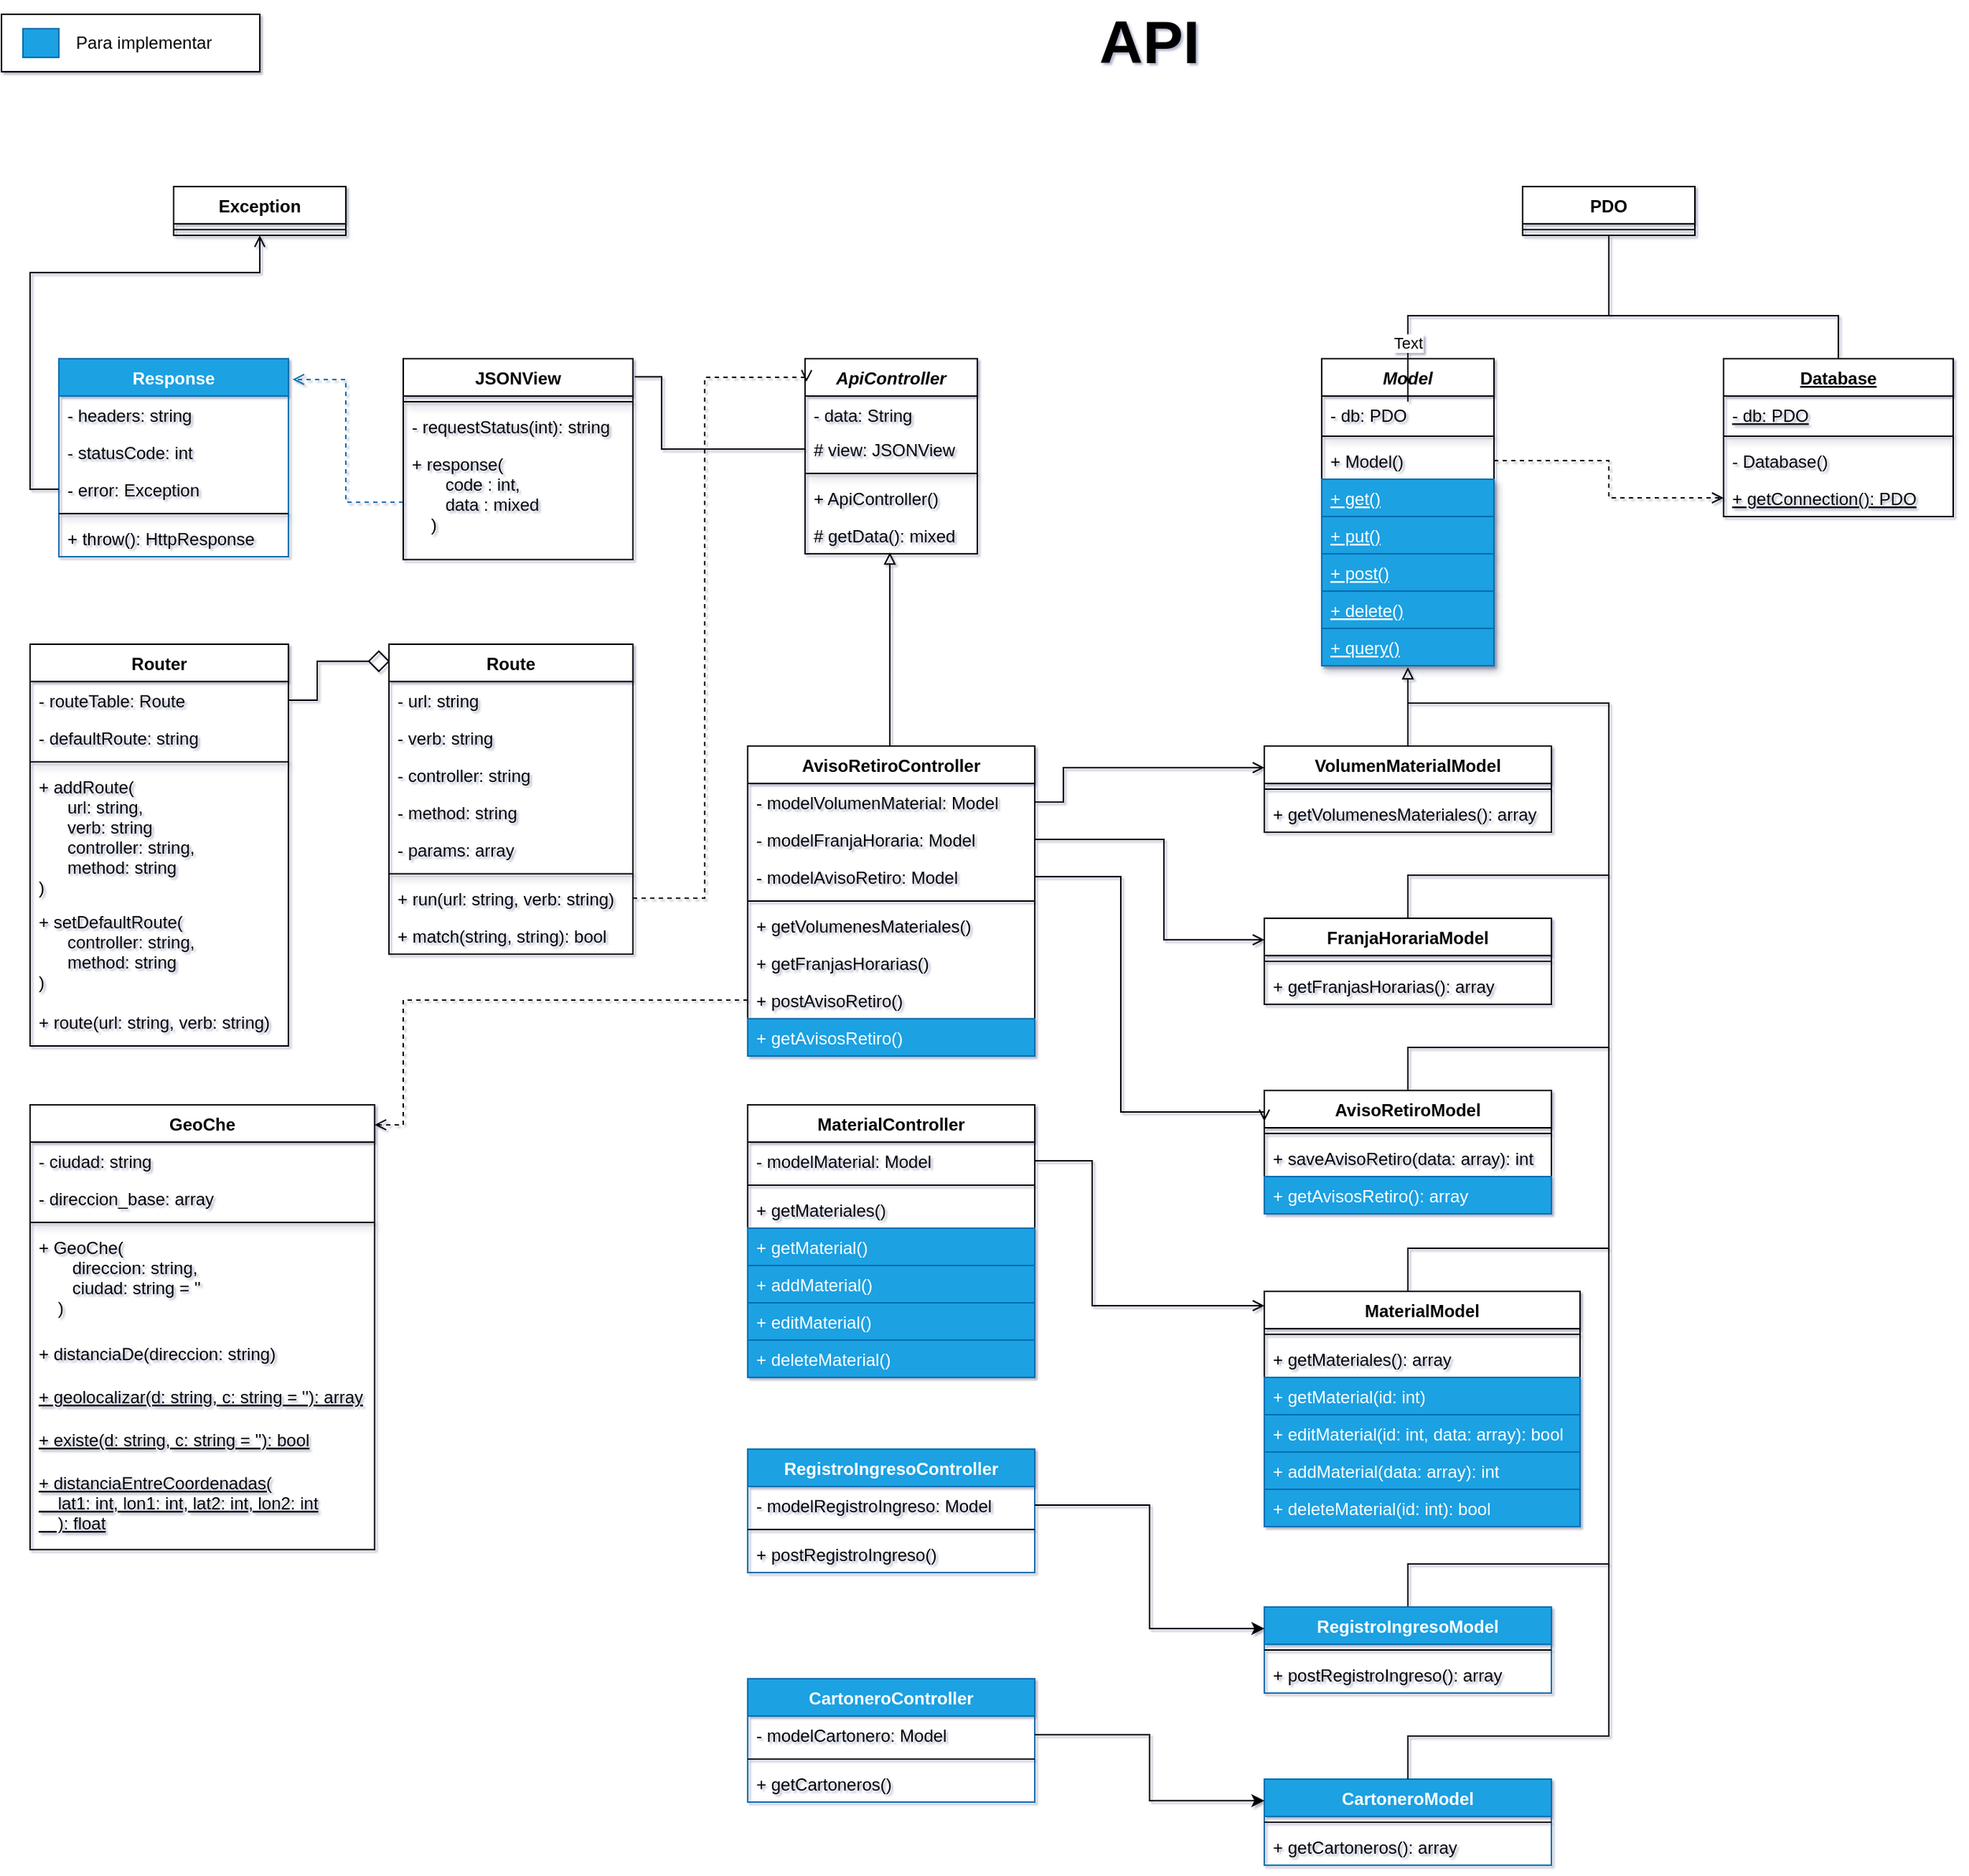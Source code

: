 <mxfile version="14.7.7" type="google" pages="2"><diagram id="NP0H8fyROwYOtdh5xf50" name="API"><mxGraphModel dx="3197" dy="1393" grid="1" gridSize="10" guides="1" tooltips="1" connect="1" arrows="1" fold="1" page="1" pageScale="1" pageWidth="827" pageHeight="1169" background="none" math="0" shadow="1"><root><mxCell id="0"/><mxCell id="1" parent="0"/><mxCell id="g48Mpa37UyZDqGrmsW7O-11" value="Model" style="swimlane;fontStyle=3;align=center;verticalAlign=top;childLayout=stackLayout;horizontal=1;startSize=26;horizontalStack=0;resizeParent=1;resizeParentMax=0;resizeLast=0;collapsible=1;marginBottom=0;" parent="1" vertex="1"><mxGeometry x="120" y="280" width="120" height="214" as="geometry"/></mxCell><mxCell id="g48Mpa37UyZDqGrmsW7O-12" value="- db: PDO" style="text;align=left;verticalAlign=top;spacingLeft=4;spacingRight=4;overflow=hidden;rotatable=0;points=[[0,0.5],[1,0.5]];portConstraint=eastwest;shadow=1;" parent="g48Mpa37UyZDqGrmsW7O-11" vertex="1"><mxGeometry y="26" width="120" height="24" as="geometry"/></mxCell><mxCell id="g48Mpa37UyZDqGrmsW7O-13" value="" style="line;strokeWidth=1;align=left;verticalAlign=middle;spacingTop=-1;spacingLeft=3;spacingRight=3;rotatable=0;labelPosition=right;points=[];portConstraint=eastwest;shadow=1;" parent="g48Mpa37UyZDqGrmsW7O-11" vertex="1"><mxGeometry y="50" width="120" height="8" as="geometry"/></mxCell><mxCell id="g48Mpa37UyZDqGrmsW7O-14" value="+ Model()" style="text;align=left;verticalAlign=top;spacingLeft=4;spacingRight=4;overflow=hidden;rotatable=0;points=[[0,0.5],[1,0.5]];portConstraint=eastwest;fontStyle=0;shadow=1;" parent="g48Mpa37UyZDqGrmsW7O-11" vertex="1"><mxGeometry y="58" width="120" height="26" as="geometry"/></mxCell><mxCell id="oYHsSQ-BFwZaDzoh53Ej-20" value="+ get()" style="text;align=left;verticalAlign=top;spacingLeft=4;spacingRight=4;overflow=hidden;rotatable=0;points=[[0,0.5],[1,0.5]];portConstraint=eastwest;fontStyle=4;shadow=1;fillColor=#1ba1e2;strokeColor=#006EAF;fontColor=#ffffff;" parent="g48Mpa37UyZDqGrmsW7O-11" vertex="1"><mxGeometry y="84" width="120" height="26" as="geometry"/></mxCell><mxCell id="oYHsSQ-BFwZaDzoh53Ej-22" value="+ put()" style="text;align=left;verticalAlign=top;spacingLeft=4;spacingRight=4;overflow=hidden;rotatable=0;points=[[0,0.5],[1,0.5]];portConstraint=eastwest;fontStyle=4;shadow=1;fillColor=#1ba1e2;strokeColor=#006EAF;fontColor=#ffffff;" parent="g48Mpa37UyZDqGrmsW7O-11" vertex="1"><mxGeometry y="110" width="120" height="26" as="geometry"/></mxCell><mxCell id="oYHsSQ-BFwZaDzoh53Ej-21" value="+ post()" style="text;align=left;verticalAlign=top;spacingLeft=4;spacingRight=4;overflow=hidden;rotatable=0;points=[[0,0.5],[1,0.5]];portConstraint=eastwest;fontStyle=4;shadow=1;fillColor=#1ba1e2;strokeColor=#006EAF;fontColor=#ffffff;" parent="g48Mpa37UyZDqGrmsW7O-11" vertex="1"><mxGeometry y="136" width="120" height="26" as="geometry"/></mxCell><mxCell id="oYHsSQ-BFwZaDzoh53Ej-23" value="+ delete()" style="text;align=left;verticalAlign=top;spacingLeft=4;spacingRight=4;overflow=hidden;rotatable=0;points=[[0,0.5],[1,0.5]];portConstraint=eastwest;fontStyle=4;shadow=1;fillColor=#1ba1e2;strokeColor=#006EAF;fontColor=#ffffff;" parent="g48Mpa37UyZDqGrmsW7O-11" vertex="1"><mxGeometry y="162" width="120" height="26" as="geometry"/></mxCell><mxCell id="oYHsSQ-BFwZaDzoh53Ej-24" value="+ query()" style="text;align=left;verticalAlign=top;spacingLeft=4;spacingRight=4;overflow=hidden;rotatable=0;points=[[0,0.5],[1,0.5]];portConstraint=eastwest;fontStyle=4;shadow=1;fillColor=#1ba1e2;strokeColor=#006EAF;fontColor=#ffffff;" parent="g48Mpa37UyZDqGrmsW7O-11" vertex="1"><mxGeometry y="188" width="120" height="26" as="geometry"/></mxCell><mxCell id="oYHsSQ-BFwZaDzoh53Ej-95" style="edgeStyle=orthogonalEdgeStyle;rounded=0;orthogonalLoop=1;jettySize=auto;html=1;endArrow=none;endFill=0;strokeWidth=1;" parent="1" source="g48Mpa37UyZDqGrmsW7O-24" edge="1"><mxGeometry relative="1" as="geometry"><mxPoint x="320" y="640" as="targetPoint"/><Array as="points"><mxPoint x="180" y="760"/></Array></mxGeometry></mxCell><mxCell id="g48Mpa37UyZDqGrmsW7O-24" value="AvisoRetiroModel" style="swimlane;fontStyle=1;align=center;verticalAlign=top;childLayout=stackLayout;horizontal=1;startSize=26;horizontalStack=0;resizeParent=1;resizeParentMax=0;resizeLast=0;collapsible=1;marginBottom=0;" parent="1" vertex="1"><mxGeometry x="80" y="790" width="200" height="86" as="geometry"/></mxCell><mxCell id="g48Mpa37UyZDqGrmsW7O-26" value="" style="line;strokeWidth=1;fillColor=none;align=left;verticalAlign=middle;spacingTop=-1;spacingLeft=3;spacingRight=3;rotatable=0;labelPosition=right;points=[];portConstraint=eastwest;" parent="g48Mpa37UyZDqGrmsW7O-24" vertex="1"><mxGeometry y="26" width="200" height="8" as="geometry"/></mxCell><mxCell id="g48Mpa37UyZDqGrmsW7O-27" value="+ saveAvisoRetiro(data: array): int" style="text;strokeColor=none;fillColor=none;align=left;verticalAlign=top;spacingLeft=4;spacingRight=4;overflow=hidden;rotatable=0;points=[[0,0.5],[1,0.5]];portConstraint=eastwest;" parent="g48Mpa37UyZDqGrmsW7O-24" vertex="1"><mxGeometry y="34" width="200" height="26" as="geometry"/></mxCell><mxCell id="Hp60V49jMW1RA_5Z9K78-2" value="+ getAvisosRetiro(): array" style="text;strokeColor=#006EAF;fillColor=#1ba1e2;align=left;verticalAlign=top;spacingLeft=4;spacingRight=4;overflow=hidden;rotatable=0;points=[[0,0.5],[1,0.5]];portConstraint=eastwest;fontColor=#ffffff;" vertex="1" parent="g48Mpa37UyZDqGrmsW7O-24"><mxGeometry y="60" width="200" height="26" as="geometry"/></mxCell><mxCell id="oYHsSQ-BFwZaDzoh53Ej-88" style="edgeStyle=orthogonalEdgeStyle;rounded=0;orthogonalLoop=1;jettySize=auto;html=1;endArrow=none;endFill=0;strokeWidth=1;" parent="1" source="191q8a7fpPqYIh9KtDYw-5" edge="1"><mxGeometry relative="1" as="geometry"><mxPoint x="180" y="520" as="targetPoint"/><Array as="points"><mxPoint x="180" y="640"/><mxPoint x="320" y="640"/><mxPoint x="320" y="520"/><mxPoint x="180" y="520"/></Array></mxGeometry></mxCell><mxCell id="191q8a7fpPqYIh9KtDYw-5" value="FranjaHorariaModel" style="swimlane;fontStyle=1;align=center;verticalAlign=top;childLayout=stackLayout;horizontal=1;startSize=26;horizontalStack=0;resizeParent=1;resizeParentMax=0;resizeLast=0;collapsible=1;marginBottom=0;" parent="1" vertex="1"><mxGeometry x="80" y="670" width="200" height="60" as="geometry"/></mxCell><mxCell id="191q8a7fpPqYIh9KtDYw-6" value="" style="line;strokeWidth=1;fillColor=none;align=left;verticalAlign=middle;spacingTop=-1;spacingLeft=3;spacingRight=3;rotatable=0;labelPosition=right;points=[];portConstraint=eastwest;" parent="191q8a7fpPqYIh9KtDYw-5" vertex="1"><mxGeometry y="26" width="200" height="8" as="geometry"/></mxCell><mxCell id="191q8a7fpPqYIh9KtDYw-7" value="+ getFranjasHorarias(): array" style="text;strokeColor=none;fillColor=none;align=left;verticalAlign=top;spacingLeft=4;spacingRight=4;overflow=hidden;rotatable=0;points=[[0,0.5],[1,0.5]];portConstraint=eastwest;" parent="191q8a7fpPqYIh9KtDYw-5" vertex="1"><mxGeometry y="34" width="200" height="26" as="geometry"/></mxCell><mxCell id="oYHsSQ-BFwZaDzoh53Ej-91" style="edgeStyle=orthogonalEdgeStyle;rounded=0;orthogonalLoop=1;jettySize=auto;html=1;endArrow=none;endFill=0;strokeWidth=1;" parent="1" source="191q8a7fpPqYIh9KtDYw-8" edge="1"><mxGeometry relative="1" as="geometry"><mxPoint x="320" y="900" as="targetPoint"/><Array as="points"><mxPoint x="180" y="1120"/><mxPoint x="320" y="1120"/><mxPoint x="320" y="1000"/></Array></mxGeometry></mxCell><mxCell id="191q8a7fpPqYIh9KtDYw-8" value="RegistroIngresoModel" style="swimlane;fontStyle=1;align=center;verticalAlign=top;childLayout=stackLayout;horizontal=1;startSize=26;horizontalStack=0;resizeParent=1;resizeParentMax=0;resizeLast=0;collapsible=1;marginBottom=0;fillColor=#1ba1e2;strokeColor=#006EAF;fontColor=#ffffff;" parent="1" vertex="1"><mxGeometry x="80" y="1150" width="200" height="60" as="geometry"/></mxCell><mxCell id="191q8a7fpPqYIh9KtDYw-9" value="" style="line;strokeWidth=1;fillColor=none;align=left;verticalAlign=middle;spacingTop=-1;spacingLeft=3;spacingRight=3;rotatable=0;labelPosition=right;points=[];portConstraint=eastwest;" parent="191q8a7fpPqYIh9KtDYw-8" vertex="1"><mxGeometry y="26" width="200" height="8" as="geometry"/></mxCell><mxCell id="191q8a7fpPqYIh9KtDYw-10" value="+ postRegistroIngreso(): array" style="text;strokeColor=none;fillColor=none;align=left;verticalAlign=top;spacingLeft=4;spacingRight=4;overflow=hidden;rotatable=0;points=[[0,0.5],[1,0.5]];portConstraint=eastwest;" parent="191q8a7fpPqYIh9KtDYw-8" vertex="1"><mxGeometry y="34" width="200" height="26" as="geometry"/></mxCell><mxCell id="oYHsSQ-BFwZaDzoh53Ej-96" style="edgeStyle=orthogonalEdgeStyle;rounded=0;orthogonalLoop=1;jettySize=auto;html=1;entryX=0.5;entryY=1.038;entryDx=0;entryDy=0;entryPerimeter=0;endArrow=block;endFill=0;strokeWidth=1;" parent="1" source="191q8a7fpPqYIh9KtDYw-11" target="oYHsSQ-BFwZaDzoh53Ej-24" edge="1"><mxGeometry relative="1" as="geometry"/></mxCell><mxCell id="191q8a7fpPqYIh9KtDYw-11" value="VolumenMaterialModel" style="swimlane;fontStyle=1;align=center;verticalAlign=top;childLayout=stackLayout;horizontal=1;startSize=26;horizontalStack=0;resizeParent=1;resizeParentMax=0;resizeLast=0;collapsible=1;marginBottom=0;" parent="1" vertex="1"><mxGeometry x="80" y="550" width="200" height="60" as="geometry"/></mxCell><mxCell id="191q8a7fpPqYIh9KtDYw-12" value="" style="line;strokeWidth=1;fillColor=none;align=left;verticalAlign=middle;spacingTop=-1;spacingLeft=3;spacingRight=3;rotatable=0;labelPosition=right;points=[];portConstraint=eastwest;" parent="191q8a7fpPqYIh9KtDYw-11" vertex="1"><mxGeometry y="26" width="200" height="8" as="geometry"/></mxCell><mxCell id="191q8a7fpPqYIh9KtDYw-13" value="+ getVolumenesMateriales(): array" style="text;strokeColor=none;fillColor=none;align=left;verticalAlign=top;spacingLeft=4;spacingRight=4;overflow=hidden;rotatable=0;points=[[0,0.5],[1,0.5]];portConstraint=eastwest;" parent="191q8a7fpPqYIh9KtDYw-11" vertex="1"><mxGeometry y="34" width="200" height="26" as="geometry"/></mxCell><mxCell id="oYHsSQ-BFwZaDzoh53Ej-1" value="Database" style="swimlane;fontStyle=5;align=center;verticalAlign=top;childLayout=stackLayout;horizontal=1;startSize=26;horizontalStack=0;resizeParent=1;resizeParentMax=0;resizeLast=0;collapsible=1;marginBottom=0;" parent="1" vertex="1"><mxGeometry x="400" y="280" width="160" height="110" as="geometry"/></mxCell><mxCell id="oYHsSQ-BFwZaDzoh53Ej-2" value="- db: PDO" style="text;align=left;verticalAlign=top;spacingLeft=4;spacingRight=4;overflow=hidden;rotatable=0;points=[[0,0.5],[1,0.5]];portConstraint=eastwest;shadow=1;fontStyle=4" parent="oYHsSQ-BFwZaDzoh53Ej-1" vertex="1"><mxGeometry y="26" width="160" height="24" as="geometry"/></mxCell><mxCell id="oYHsSQ-BFwZaDzoh53Ej-3" value="" style="line;strokeWidth=1;align=left;verticalAlign=middle;spacingTop=-1;spacingLeft=3;spacingRight=3;rotatable=0;labelPosition=right;points=[];portConstraint=eastwest;shadow=1;fontStyle=4" parent="oYHsSQ-BFwZaDzoh53Ej-1" vertex="1"><mxGeometry y="50" width="160" height="8" as="geometry"/></mxCell><mxCell id="oYHsSQ-BFwZaDzoh53Ej-4" value="- Database()" style="text;align=left;verticalAlign=top;spacingLeft=4;spacingRight=4;overflow=hidden;rotatable=0;points=[[0,0.5],[1,0.5]];portConstraint=eastwest;fontStyle=0;shadow=1;" parent="oYHsSQ-BFwZaDzoh53Ej-1" vertex="1"><mxGeometry y="58" width="160" height="26" as="geometry"/></mxCell><mxCell id="oYHsSQ-BFwZaDzoh53Ej-5" value="+ getConnection(): PDO" style="text;align=left;verticalAlign=top;spacingLeft=4;spacingRight=4;overflow=hidden;rotatable=0;points=[[0,0.5],[1,0.5]];portConstraint=eastwest;fontStyle=4;shadow=1;" parent="oYHsSQ-BFwZaDzoh53Ej-1" vertex="1"><mxGeometry y="84" width="160" height="26" as="geometry"/></mxCell><mxCell id="oYHsSQ-BFwZaDzoh53Ej-6" value="PDO" style="swimlane;fontStyle=1;align=center;verticalAlign=top;childLayout=stackLayout;horizontal=1;startSize=26;horizontalStack=0;resizeParent=1;resizeParentMax=0;resizeLast=0;collapsible=1;marginBottom=0;" parent="1" vertex="1"><mxGeometry x="260" y="160" width="120" height="34" as="geometry"/></mxCell><mxCell id="oYHsSQ-BFwZaDzoh53Ej-8" value="" style="line;strokeWidth=1;align=left;verticalAlign=middle;spacingTop=-1;spacingLeft=3;spacingRight=3;rotatable=0;labelPosition=right;points=[];portConstraint=eastwest;shadow=1;" parent="oYHsSQ-BFwZaDzoh53Ej-6" vertex="1"><mxGeometry y="26" width="120" height="8" as="geometry"/></mxCell><mxCell id="oYHsSQ-BFwZaDzoh53Ej-90" style="edgeStyle=orthogonalEdgeStyle;rounded=0;orthogonalLoop=1;jettySize=auto;html=1;endArrow=none;endFill=0;strokeWidth=1;" parent="1" source="oYHsSQ-BFwZaDzoh53Ej-29" edge="1"><mxGeometry relative="1" as="geometry"><mxPoint x="320" y="760" as="targetPoint"/><Array as="points"><mxPoint x="180" y="900"/><mxPoint x="320" y="900"/><mxPoint x="320" y="780"/></Array></mxGeometry></mxCell><mxCell id="oYHsSQ-BFwZaDzoh53Ej-29" value="MaterialModel" style="swimlane;fontStyle=1;align=center;verticalAlign=top;childLayout=stackLayout;horizontal=1;startSize=26;horizontalStack=0;resizeParent=1;resizeParentMax=0;resizeLast=0;collapsible=1;marginBottom=0;" parent="1" vertex="1"><mxGeometry x="80" y="930" width="220" height="164" as="geometry"/></mxCell><mxCell id="oYHsSQ-BFwZaDzoh53Ej-30" value="" style="line;strokeWidth=1;align=left;verticalAlign=middle;spacingTop=-1;spacingLeft=3;spacingRight=3;rotatable=0;labelPosition=right;points=[];portConstraint=eastwest;" parent="oYHsSQ-BFwZaDzoh53Ej-29" vertex="1"><mxGeometry y="26" width="220" height="8" as="geometry"/></mxCell><mxCell id="oYHsSQ-BFwZaDzoh53Ej-31" value="+ getMateriales(): array" style="text;align=left;verticalAlign=top;spacingLeft=4;spacingRight=4;overflow=hidden;rotatable=0;points=[[0,0.5],[1,0.5]];portConstraint=eastwest;" parent="oYHsSQ-BFwZaDzoh53Ej-29" vertex="1"><mxGeometry y="34" width="220" height="26" as="geometry"/></mxCell><mxCell id="Hp60V49jMW1RA_5Z9K78-5" value="+ getMaterial(id: int)" style="text;strokeColor=#006EAF;fillColor=#1ba1e2;align=left;verticalAlign=top;spacingLeft=4;spacingRight=4;overflow=hidden;rotatable=0;points=[[0,0.5],[1,0.5]];portConstraint=eastwest;fontColor=#ffffff;" vertex="1" parent="oYHsSQ-BFwZaDzoh53Ej-29"><mxGeometry y="60" width="220" height="26" as="geometry"/></mxCell><mxCell id="Hp60V49jMW1RA_5Z9K78-7" value="+ editMaterial(id: int, data: array): bool" style="text;strokeColor=#006EAF;fillColor=#1ba1e2;align=left;verticalAlign=top;spacingLeft=4;spacingRight=4;overflow=hidden;rotatable=0;points=[[0,0.5],[1,0.5]];portConstraint=eastwest;fontColor=#ffffff;" vertex="1" parent="oYHsSQ-BFwZaDzoh53Ej-29"><mxGeometry y="86" width="220" height="26" as="geometry"/></mxCell><mxCell id="Hp60V49jMW1RA_5Z9K78-6" value="+ addMaterial(data: array): int" style="text;strokeColor=#006EAF;fillColor=#1ba1e2;align=left;verticalAlign=top;spacingLeft=4;spacingRight=4;overflow=hidden;rotatable=0;points=[[0,0.5],[1,0.5]];portConstraint=eastwest;fontColor=#ffffff;" vertex="1" parent="oYHsSQ-BFwZaDzoh53Ej-29"><mxGeometry y="112" width="220" height="26" as="geometry"/></mxCell><mxCell id="Hp60V49jMW1RA_5Z9K78-8" value="+ deleteMaterial(id: int): bool" style="text;strokeColor=#006EAF;fillColor=#1ba1e2;align=left;verticalAlign=top;spacingLeft=4;spacingRight=4;overflow=hidden;rotatable=0;points=[[0,0.5],[1,0.5]];portConstraint=eastwest;fontColor=#ffffff;" vertex="1" parent="oYHsSQ-BFwZaDzoh53Ej-29"><mxGeometry y="138" width="220" height="26" as="geometry"/></mxCell><mxCell id="oYHsSQ-BFwZaDzoh53Ej-39" style="edgeStyle=orthogonalEdgeStyle;rounded=0;orthogonalLoop=1;jettySize=auto;html=1;entryX=0.5;entryY=1;entryDx=0;entryDy=0;endArrow=none;endFill=0;exitX=0.5;exitY=0.167;exitDx=0;exitDy=0;exitPerimeter=0;" parent="1" source="g48Mpa37UyZDqGrmsW7O-12" target="oYHsSQ-BFwZaDzoh53Ej-6" edge="1"><mxGeometry relative="1" as="geometry"><Array as="points"><mxPoint x="180" y="250"/><mxPoint x="320" y="250"/></Array><mxPoint x="180" y="280" as="sourcePoint"/></mxGeometry></mxCell><mxCell id="4uanXvN-w-IEgo-m8mI_-1" value="Text" style="edgeLabel;html=1;align=center;verticalAlign=middle;resizable=0;points=[];" connectable="0" vertex="1" parent="oYHsSQ-BFwZaDzoh53Ej-39"><mxGeometry x="-0.675" relative="1" as="geometry"><mxPoint as="offset"/></mxGeometry></mxCell><mxCell id="oYHsSQ-BFwZaDzoh53Ej-40" style="edgeStyle=orthogonalEdgeStyle;rounded=0;orthogonalLoop=1;jettySize=auto;html=1;entryX=0;entryY=0.5;entryDx=0;entryDy=0;endArrow=open;endFill=0;dashed=1;" parent="1" source="g48Mpa37UyZDqGrmsW7O-14" target="oYHsSQ-BFwZaDzoh53Ej-5" edge="1"><mxGeometry relative="1" as="geometry"><Array as="points"><mxPoint x="320" y="351"/><mxPoint x="320" y="377"/></Array></mxGeometry></mxCell><mxCell id="oYHsSQ-BFwZaDzoh53Ej-41" value="ApiController" style="swimlane;fontStyle=3;align=center;verticalAlign=top;childLayout=stackLayout;horizontal=1;startSize=26;horizontalStack=0;resizeParent=1;resizeParentMax=0;resizeLast=0;collapsible=1;marginBottom=0;" parent="1" vertex="1"><mxGeometry x="-240" y="280" width="120" height="136" as="geometry"/></mxCell><mxCell id="oYHsSQ-BFwZaDzoh53Ej-42" value="- data: String" style="text;align=left;verticalAlign=top;spacingLeft=4;spacingRight=4;overflow=hidden;rotatable=0;points=[[0,0.5],[1,0.5]];portConstraint=eastwest;shadow=1;" parent="oYHsSQ-BFwZaDzoh53Ej-41" vertex="1"><mxGeometry y="26" width="120" height="24" as="geometry"/></mxCell><mxCell id="91AQvKoqrCN27L5hkrv2-48" value="# view: JSONView" style="text;align=left;verticalAlign=top;spacingLeft=4;spacingRight=4;overflow=hidden;rotatable=0;points=[[0,0.5],[1,0.5]];portConstraint=eastwest;fontStyle=0;shadow=1;" parent="oYHsSQ-BFwZaDzoh53Ej-41" vertex="1"><mxGeometry y="50" width="120" height="26" as="geometry"/></mxCell><mxCell id="oYHsSQ-BFwZaDzoh53Ej-43" value="" style="line;strokeWidth=1;align=left;verticalAlign=middle;spacingTop=-1;spacingLeft=3;spacingRight=3;rotatable=0;labelPosition=right;points=[];portConstraint=eastwest;shadow=1;" parent="oYHsSQ-BFwZaDzoh53Ej-41" vertex="1"><mxGeometry y="76" width="120" height="8" as="geometry"/></mxCell><mxCell id="oYHsSQ-BFwZaDzoh53Ej-44" value="+ ApiController()" style="text;align=left;verticalAlign=top;spacingLeft=4;spacingRight=4;overflow=hidden;rotatable=0;points=[[0,0.5],[1,0.5]];portConstraint=eastwest;fontStyle=0;shadow=1;" parent="oYHsSQ-BFwZaDzoh53Ej-41" vertex="1"><mxGeometry y="84" width="120" height="26" as="geometry"/></mxCell><mxCell id="oYHsSQ-BFwZaDzoh53Ej-45" value="# getData(): mixed" style="text;align=left;verticalAlign=top;spacingLeft=4;spacingRight=4;overflow=hidden;rotatable=0;points=[[0,0.5],[1,0.5]];portConstraint=eastwest;fontStyle=0;shadow=1;" parent="oYHsSQ-BFwZaDzoh53Ej-41" vertex="1"><mxGeometry y="110" width="120" height="26" as="geometry"/></mxCell><mxCell id="oYHsSQ-BFwZaDzoh53Ej-73" style="edgeStyle=orthogonalEdgeStyle;rounded=0;orthogonalLoop=1;jettySize=auto;html=1;entryX=0.492;entryY=0.962;entryDx=0;entryDy=0;entryPerimeter=0;endArrow=block;endFill=0;strokeWidth=1;" parent="1" source="oYHsSQ-BFwZaDzoh53Ej-51" target="oYHsSQ-BFwZaDzoh53Ej-45" edge="1"><mxGeometry relative="1" as="geometry"><Array as="points"><mxPoint x="-181" y="510"/><mxPoint x="-181" y="510"/></Array></mxGeometry></mxCell><mxCell id="oYHsSQ-BFwZaDzoh53Ej-51" value="AvisoRetiroController" style="swimlane;fontStyle=1;align=center;verticalAlign=top;childLayout=stackLayout;horizontal=1;startSize=26;horizontalStack=0;resizeParent=1;resizeParentMax=0;resizeLast=0;collapsible=1;marginBottom=0;" parent="1" vertex="1"><mxGeometry x="-280" y="550" width="200" height="216" as="geometry"/></mxCell><mxCell id="oYHsSQ-BFwZaDzoh53Ej-59" value="- modelVolumenMaterial: Model" style="text;strokeColor=none;fillColor=none;align=left;verticalAlign=top;spacingLeft=4;spacingRight=4;overflow=hidden;rotatable=0;points=[[0,0.5],[1,0.5]];portConstraint=eastwest;" parent="oYHsSQ-BFwZaDzoh53Ej-51" vertex="1"><mxGeometry y="26" width="200" height="26" as="geometry"/></mxCell><mxCell id="oYHsSQ-BFwZaDzoh53Ej-54" value="- modelFranjaHoraria: Model" style="text;strokeColor=none;fillColor=none;align=left;verticalAlign=top;spacingLeft=4;spacingRight=4;overflow=hidden;rotatable=0;points=[[0,0.5],[1,0.5]];portConstraint=eastwest;" parent="oYHsSQ-BFwZaDzoh53Ej-51" vertex="1"><mxGeometry y="52" width="200" height="26" as="geometry"/></mxCell><mxCell id="oYHsSQ-BFwZaDzoh53Ej-60" value="- modelAvisoRetiro: Model" style="text;strokeColor=none;fillColor=none;align=left;verticalAlign=top;spacingLeft=4;spacingRight=4;overflow=hidden;rotatable=0;points=[[0,0.5],[1,0.5]];portConstraint=eastwest;" parent="oYHsSQ-BFwZaDzoh53Ej-51" vertex="1"><mxGeometry y="78" width="200" height="26" as="geometry"/></mxCell><mxCell id="oYHsSQ-BFwZaDzoh53Ej-52" value="" style="line;strokeWidth=1;fillColor=none;align=left;verticalAlign=middle;spacingTop=-1;spacingLeft=3;spacingRight=3;rotatable=0;labelPosition=right;points=[];portConstraint=eastwest;" parent="oYHsSQ-BFwZaDzoh53Ej-51" vertex="1"><mxGeometry y="104" width="200" height="8" as="geometry"/></mxCell><mxCell id="oYHsSQ-BFwZaDzoh53Ej-53" value="+ getVolumenesMateriales()" style="text;strokeColor=none;fillColor=none;align=left;verticalAlign=top;spacingLeft=4;spacingRight=4;overflow=hidden;rotatable=0;points=[[0,0.5],[1,0.5]];portConstraint=eastwest;" parent="oYHsSQ-BFwZaDzoh53Ej-51" vertex="1"><mxGeometry y="112" width="200" height="26" as="geometry"/></mxCell><mxCell id="oYHsSQ-BFwZaDzoh53Ej-71" value="+ getFranjasHorarias()" style="text;strokeColor=none;fillColor=none;align=left;verticalAlign=top;spacingLeft=4;spacingRight=4;overflow=hidden;rotatable=0;points=[[0,0.5],[1,0.5]];portConstraint=eastwest;" parent="oYHsSQ-BFwZaDzoh53Ej-51" vertex="1"><mxGeometry y="138" width="200" height="26" as="geometry"/></mxCell><mxCell id="oYHsSQ-BFwZaDzoh53Ej-72" value="+ postAvisoRetiro()" style="text;strokeColor=none;fillColor=none;align=left;verticalAlign=top;spacingLeft=4;spacingRight=4;overflow=hidden;rotatable=0;points=[[0,0.5],[1,0.5]];portConstraint=eastwest;" parent="oYHsSQ-BFwZaDzoh53Ej-51" vertex="1"><mxGeometry y="164" width="200" height="26" as="geometry"/></mxCell><mxCell id="Hp60V49jMW1RA_5Z9K78-1" value="+ getAvisosRetiro()" style="text;strokeColor=#006EAF;fillColor=#1ba1e2;align=left;verticalAlign=top;spacingLeft=4;spacingRight=4;overflow=hidden;rotatable=0;points=[[0,0.5],[1,0.5]];portConstraint=eastwest;fontColor=#ffffff;" vertex="1" parent="oYHsSQ-BFwZaDzoh53Ej-51"><mxGeometry y="190" width="200" height="26" as="geometry"/></mxCell><mxCell id="oYHsSQ-BFwZaDzoh53Ej-74" value="MaterialController" style="swimlane;fontStyle=1;align=center;verticalAlign=top;childLayout=stackLayout;horizontal=1;startSize=26;horizontalStack=0;resizeParent=1;resizeParentMax=0;resizeLast=0;collapsible=1;marginBottom=0;" parent="1" vertex="1"><mxGeometry x="-280" y="800" width="200" height="190" as="geometry"/></mxCell><mxCell id="oYHsSQ-BFwZaDzoh53Ej-75" value="- modelMaterial: Model" style="text;strokeColor=none;fillColor=none;align=left;verticalAlign=top;spacingLeft=4;spacingRight=4;overflow=hidden;rotatable=0;points=[[0,0.5],[1,0.5]];portConstraint=eastwest;" parent="oYHsSQ-BFwZaDzoh53Ej-74" vertex="1"><mxGeometry y="26" width="200" height="26" as="geometry"/></mxCell><mxCell id="oYHsSQ-BFwZaDzoh53Ej-78" value="" style="line;strokeWidth=1;fillColor=none;align=left;verticalAlign=middle;spacingTop=-1;spacingLeft=3;spacingRight=3;rotatable=0;labelPosition=right;points=[];portConstraint=eastwest;" parent="oYHsSQ-BFwZaDzoh53Ej-74" vertex="1"><mxGeometry y="52" width="200" height="8" as="geometry"/></mxCell><mxCell id="oYHsSQ-BFwZaDzoh53Ej-79" value="+ getMateriales()" style="text;strokeColor=none;fillColor=none;align=left;verticalAlign=top;spacingLeft=4;spacingRight=4;overflow=hidden;rotatable=0;points=[[0,0.5],[1,0.5]];portConstraint=eastwest;" parent="oYHsSQ-BFwZaDzoh53Ej-74" vertex="1"><mxGeometry y="60" width="200" height="26" as="geometry"/></mxCell><mxCell id="oYHsSQ-BFwZaDzoh53Ej-81" value="+ getMaterial()" style="text;strokeColor=#006EAF;fillColor=#1ba1e2;align=left;verticalAlign=top;spacingLeft=4;spacingRight=4;overflow=hidden;rotatable=0;points=[[0,0.5],[1,0.5]];portConstraint=eastwest;fontColor=#ffffff;" parent="oYHsSQ-BFwZaDzoh53Ej-74" vertex="1"><mxGeometry y="86" width="200" height="26" as="geometry"/></mxCell><mxCell id="oYHsSQ-BFwZaDzoh53Ej-102" value="+ addMaterial()" style="text;strokeColor=#006EAF;fillColor=#1ba1e2;align=left;verticalAlign=top;spacingLeft=4;spacingRight=4;overflow=hidden;rotatable=0;points=[[0,0.5],[1,0.5]];portConstraint=eastwest;fontColor=#ffffff;" parent="oYHsSQ-BFwZaDzoh53Ej-74" vertex="1"><mxGeometry y="112" width="200" height="26" as="geometry"/></mxCell><mxCell id="oYHsSQ-BFwZaDzoh53Ej-103" value="+ editMaterial()" style="text;strokeColor=#006EAF;fillColor=#1ba1e2;align=left;verticalAlign=top;spacingLeft=4;spacingRight=4;overflow=hidden;rotatable=0;points=[[0,0.5],[1,0.5]];portConstraint=eastwest;fontColor=#ffffff;" parent="oYHsSQ-BFwZaDzoh53Ej-74" vertex="1"><mxGeometry y="138" width="200" height="26" as="geometry"/></mxCell><mxCell id="oYHsSQ-BFwZaDzoh53Ej-104" value="+ deleteMaterial()" style="text;strokeColor=#006EAF;fillColor=#1ba1e2;align=left;verticalAlign=top;spacingLeft=4;spacingRight=4;overflow=hidden;rotatable=0;points=[[0,0.5],[1,0.5]];portConstraint=eastwest;fontColor=#ffffff;" parent="oYHsSQ-BFwZaDzoh53Ej-74" vertex="1"><mxGeometry y="164" width="200" height="26" as="geometry"/></mxCell><mxCell id="oYHsSQ-BFwZaDzoh53Ej-94" style="edgeStyle=orthogonalEdgeStyle;rounded=0;orthogonalLoop=1;jettySize=auto;html=1;endArrow=none;endFill=0;strokeWidth=1;exitX=0.5;exitY=0;exitDx=0;exitDy=0;" parent="1" source="oYHsSQ-BFwZaDzoh53Ej-1" edge="1"><mxGeometry relative="1" as="geometry"><mxPoint x="320" y="250" as="targetPoint"/><Array as="points"><mxPoint x="480" y="250"/><mxPoint x="320" y="250"/></Array></mxGeometry></mxCell><mxCell id="oYHsSQ-BFwZaDzoh53Ej-97" style="edgeStyle=orthogonalEdgeStyle;rounded=0;orthogonalLoop=1;jettySize=auto;html=1;entryX=0;entryY=0.25;entryDx=0;entryDy=0;endArrow=open;endFill=0;strokeWidth=1;exitX=1;exitY=0.5;exitDx=0;exitDy=0;" parent="1" source="oYHsSQ-BFwZaDzoh53Ej-59" target="191q8a7fpPqYIh9KtDYw-11" edge="1"><mxGeometry relative="1" as="geometry"><mxPoint x="-160" y="589.0" as="sourcePoint"/><Array as="points"><mxPoint x="-60" y="589"/><mxPoint x="-60" y="565"/></Array></mxGeometry></mxCell><mxCell id="oYHsSQ-BFwZaDzoh53Ej-98" style="edgeStyle=orthogonalEdgeStyle;rounded=0;orthogonalLoop=1;jettySize=auto;html=1;entryX=0;entryY=0.25;entryDx=0;entryDy=0;endArrow=open;endFill=0;strokeWidth=1;exitX=1;exitY=0.5;exitDx=0;exitDy=0;" parent="1" source="oYHsSQ-BFwZaDzoh53Ej-54" target="191q8a7fpPqYIh9KtDYw-5" edge="1"><mxGeometry relative="1" as="geometry"><mxPoint x="-160" y="615.0" as="sourcePoint"/><Array as="points"><mxPoint x="10" y="615"/><mxPoint x="10" y="685"/></Array></mxGeometry></mxCell><mxCell id="oYHsSQ-BFwZaDzoh53Ej-99" style="edgeStyle=orthogonalEdgeStyle;rounded=0;orthogonalLoop=1;jettySize=auto;html=1;entryX=0;entryY=0.25;entryDx=0;entryDy=0;endArrow=open;endFill=0;strokeWidth=1;" parent="1" target="g48Mpa37UyZDqGrmsW7O-24" edge="1"><mxGeometry relative="1" as="geometry"><mxPoint x="-80" y="641" as="sourcePoint"/><Array as="points"><mxPoint x="-20" y="641"/><mxPoint x="-20" y="805"/><mxPoint x="80" y="805"/></Array></mxGeometry></mxCell><mxCell id="oYHsSQ-BFwZaDzoh53Ej-100" style="edgeStyle=orthogonalEdgeStyle;rounded=0;orthogonalLoop=1;jettySize=auto;html=1;endArrow=open;endFill=0;strokeWidth=1;" parent="1" edge="1"><mxGeometry relative="1" as="geometry"><mxPoint x="-80" y="839" as="sourcePoint"/><Array as="points"><mxPoint x="-40" y="839"/><mxPoint x="-40" y="940"/><mxPoint x="80" y="940"/></Array><mxPoint x="80" y="940" as="targetPoint"/></mxGeometry></mxCell><mxCell id="oYHsSQ-BFwZaDzoh53Ej-124" style="edgeStyle=orthogonalEdgeStyle;rounded=0;orthogonalLoop=1;jettySize=auto;html=1;entryX=1.018;entryY=0.105;entryDx=0;entryDy=0;entryPerimeter=0;endArrow=open;endFill=0;strokeWidth=1;dashed=1;fillColor=#1ba1e2;strokeColor=#006EAF;" parent="1" source="oYHsSQ-BFwZaDzoh53Ej-125" target="oYHsSQ-BFwZaDzoh53Ej-112" edge="1"><mxGeometry relative="1" as="geometry"><Array as="points"><mxPoint x="-560" y="380"/><mxPoint x="-560" y="294"/></Array></mxGeometry></mxCell><mxCell id="oYHsSQ-BFwZaDzoh53Ej-105" value="JSONView" style="swimlane;fontStyle=1;align=center;verticalAlign=top;childLayout=stackLayout;horizontal=1;startSize=26;horizontalStack=0;resizeParent=1;resizeParentMax=0;resizeLast=0;collapsible=1;marginBottom=0;" parent="1" vertex="1"><mxGeometry x="-520" y="280" width="160" height="140" as="geometry"/></mxCell><mxCell id="oYHsSQ-BFwZaDzoh53Ej-108" value="" style="line;strokeWidth=1;align=left;verticalAlign=middle;spacingTop=-1;spacingLeft=3;spacingRight=3;rotatable=0;labelPosition=right;points=[];portConstraint=eastwest;shadow=1;" parent="oYHsSQ-BFwZaDzoh53Ej-105" vertex="1"><mxGeometry y="26" width="160" height="8" as="geometry"/></mxCell><mxCell id="oYHsSQ-BFwZaDzoh53Ej-110" value="- requestStatus(int): string" style="text;align=left;verticalAlign=top;spacingLeft=4;spacingRight=4;overflow=hidden;rotatable=0;points=[[0,0.5],[1,0.5]];portConstraint=eastwest;fontStyle=0;shadow=1;" parent="oYHsSQ-BFwZaDzoh53Ej-105" vertex="1"><mxGeometry y="34" width="160" height="26" as="geometry"/></mxCell><mxCell id="oYHsSQ-BFwZaDzoh53Ej-125" value="+ response(&#10;       code : int, &#10;       data : mixed&#10;    )" style="text;align=left;verticalAlign=top;spacingLeft=4;spacingRight=4;overflow=hidden;rotatable=0;points=[[0,0.5],[1,0.5]];portConstraint=eastwest;fontStyle=0;shadow=1;" parent="oYHsSQ-BFwZaDzoh53Ej-105" vertex="1"><mxGeometry y="60" width="160" height="80" as="geometry"/></mxCell><mxCell id="oYHsSQ-BFwZaDzoh53Ej-112" value="Response" style="swimlane;fontStyle=1;align=center;verticalAlign=top;childLayout=stackLayout;horizontal=1;startSize=26;horizontalStack=0;resizeParent=1;resizeParentMax=0;resizeLast=0;collapsible=1;marginBottom=0;fillColor=#1ba1e2;strokeColor=#006EAF;fontColor=#ffffff;" parent="1" vertex="1"><mxGeometry x="-760" y="280" width="160" height="138" as="geometry"/></mxCell><mxCell id="oYHsSQ-BFwZaDzoh53Ej-117" value="- headers: string" style="text;align=left;verticalAlign=top;spacingLeft=4;spacingRight=4;overflow=hidden;rotatable=0;points=[[0,0.5],[1,0.5]];portConstraint=eastwest;fontStyle=0;shadow=1;" parent="oYHsSQ-BFwZaDzoh53Ej-112" vertex="1"><mxGeometry y="26" width="160" height="26" as="geometry"/></mxCell><mxCell id="oYHsSQ-BFwZaDzoh53Ej-116" value="- statusCode: int" style="text;align=left;verticalAlign=top;spacingLeft=4;spacingRight=4;overflow=hidden;rotatable=0;points=[[0,0.5],[1,0.5]];portConstraint=eastwest;fontStyle=0;shadow=1;" parent="oYHsSQ-BFwZaDzoh53Ej-112" vertex="1"><mxGeometry y="52" width="160" height="26" as="geometry"/></mxCell><mxCell id="oYHsSQ-BFwZaDzoh53Ej-118" value="- error: Exception" style="text;align=left;verticalAlign=top;spacingLeft=4;spacingRight=4;overflow=hidden;rotatable=0;points=[[0,0.5],[1,0.5]];portConstraint=eastwest;fontStyle=0;shadow=1;" parent="oYHsSQ-BFwZaDzoh53Ej-112" vertex="1"><mxGeometry y="78" width="160" height="26" as="geometry"/></mxCell><mxCell id="oYHsSQ-BFwZaDzoh53Ej-113" value="" style="line;strokeWidth=1;align=left;verticalAlign=middle;spacingTop=-1;spacingLeft=3;spacingRight=3;rotatable=0;labelPosition=right;points=[];portConstraint=eastwest;shadow=1;" parent="oYHsSQ-BFwZaDzoh53Ej-112" vertex="1"><mxGeometry y="104" width="160" height="8" as="geometry"/></mxCell><mxCell id="oYHsSQ-BFwZaDzoh53Ej-114" value="+ throw(): HttpResponse" style="text;align=left;verticalAlign=top;spacingLeft=4;spacingRight=4;overflow=hidden;rotatable=0;points=[[0,0.5],[1,0.5]];portConstraint=eastwest;fontStyle=0;shadow=1;" parent="oYHsSQ-BFwZaDzoh53Ej-112" vertex="1"><mxGeometry y="112" width="160" height="26" as="geometry"/></mxCell><mxCell id="oYHsSQ-BFwZaDzoh53Ej-119" value="Exception" style="swimlane;fontStyle=1;align=center;verticalAlign=top;childLayout=stackLayout;horizontal=1;startSize=26;horizontalStack=0;resizeParent=1;resizeParentMax=0;resizeLast=0;collapsible=1;marginBottom=0;" parent="1" vertex="1"><mxGeometry x="-680" y="160" width="120" height="34" as="geometry"/></mxCell><mxCell id="oYHsSQ-BFwZaDzoh53Ej-120" value="" style="line;strokeWidth=1;align=left;verticalAlign=middle;spacingTop=-1;spacingLeft=3;spacingRight=3;rotatable=0;labelPosition=right;points=[];portConstraint=eastwest;shadow=1;" parent="oYHsSQ-BFwZaDzoh53Ej-119" vertex="1"><mxGeometry y="26" width="120" height="8" as="geometry"/></mxCell><mxCell id="oYHsSQ-BFwZaDzoh53Ej-121" style="edgeStyle=orthogonalEdgeStyle;rounded=0;orthogonalLoop=1;jettySize=auto;html=1;endArrow=open;endFill=0;strokeWidth=1;entryX=0.5;entryY=1;entryDx=0;entryDy=0;" parent="1" source="oYHsSQ-BFwZaDzoh53Ej-118" target="oYHsSQ-BFwZaDzoh53Ej-119" edge="1"><mxGeometry relative="1" as="geometry"><mxPoint x="-620" y="200.0" as="targetPoint"/><Array as="points"><mxPoint x="-780" y="371"/><mxPoint x="-780" y="220"/><mxPoint x="-620" y="220"/></Array></mxGeometry></mxCell><mxCell id="oYHsSQ-BFwZaDzoh53Ej-128" value="" style="rounded=0;whiteSpace=wrap;html=1;" parent="1" vertex="1"><mxGeometry x="-800" y="40" width="180" height="40" as="geometry"/></mxCell><mxCell id="oYHsSQ-BFwZaDzoh53Ej-131" value="" style="rounded=0;whiteSpace=wrap;html=1;align=left;fillColor=#1ba1e2;strokeColor=#006EAF;fontColor=#ffffff;" parent="1" vertex="1"><mxGeometry x="-785" y="50" width="25" height="20" as="geometry"/></mxCell><mxCell id="oYHsSQ-BFwZaDzoh53Ej-132" value="Para implementar" style="text;html=1;strokeColor=none;fillColor=none;align=left;verticalAlign=middle;whiteSpace=wrap;rounded=0;" parent="1" vertex="1"><mxGeometry x="-750" y="50" width="110" height="20" as="geometry"/></mxCell><mxCell id="oYHsSQ-BFwZaDzoh53Ej-137" value="API" style="text;html=1;strokeColor=none;fillColor=none;align=center;verticalAlign=middle;whiteSpace=wrap;rounded=0;fontSize=42;fontStyle=1" parent="1" vertex="1"><mxGeometry x="-60" y="30" width="120" height="60" as="geometry"/></mxCell><mxCell id="91AQvKoqrCN27L5hkrv2-5" value="GeoChe" style="swimlane;fontStyle=1;align=center;verticalAlign=top;childLayout=stackLayout;horizontal=1;startSize=26;horizontalStack=0;resizeParent=1;resizeParentMax=0;resizeLast=0;collapsible=1;marginBottom=0;" parent="1" vertex="1"><mxGeometry x="-780" y="800" width="240" height="310" as="geometry"/></mxCell><mxCell id="91AQvKoqrCN27L5hkrv2-6" value="- ciudad: string" style="text;align=left;verticalAlign=top;spacingLeft=4;spacingRight=4;overflow=hidden;rotatable=0;points=[[0,0.5],[1,0.5]];portConstraint=eastwest;fontStyle=0;shadow=1;" parent="91AQvKoqrCN27L5hkrv2-5" vertex="1"><mxGeometry y="26" width="240" height="26" as="geometry"/></mxCell><mxCell id="91AQvKoqrCN27L5hkrv2-7" value="- direccion_base: array" style="text;align=left;verticalAlign=top;spacingLeft=4;spacingRight=4;overflow=hidden;rotatable=0;points=[[0,0.5],[1,0.5]];portConstraint=eastwest;fontStyle=0;shadow=1;" parent="91AQvKoqrCN27L5hkrv2-5" vertex="1"><mxGeometry y="52" width="240" height="26" as="geometry"/></mxCell><mxCell id="91AQvKoqrCN27L5hkrv2-9" value="" style="line;strokeWidth=1;align=left;verticalAlign=middle;spacingTop=-1;spacingLeft=3;spacingRight=3;rotatable=0;labelPosition=right;points=[];portConstraint=eastwest;shadow=1;" parent="91AQvKoqrCN27L5hkrv2-5" vertex="1"><mxGeometry y="78" width="240" height="8" as="geometry"/></mxCell><mxCell id="91AQvKoqrCN27L5hkrv2-10" value="+ GeoChe(&#10;       direccion: string,&#10;       ciudad: string = ''&#10;    )" style="text;align=left;verticalAlign=top;spacingLeft=4;spacingRight=4;overflow=hidden;rotatable=0;points=[[0,0.5],[1,0.5]];portConstraint=eastwest;fontStyle=0;shadow=1;" parent="91AQvKoqrCN27L5hkrv2-5" vertex="1"><mxGeometry y="86" width="240" height="74" as="geometry"/></mxCell><mxCell id="91AQvKoqrCN27L5hkrv2-11" value="+ distanciaDe(direccion: string)" style="text;align=left;verticalAlign=top;spacingLeft=4;spacingRight=4;overflow=hidden;rotatable=0;points=[[0,0.5],[1,0.5]];portConstraint=eastwest;fontStyle=0;shadow=1;" parent="91AQvKoqrCN27L5hkrv2-5" vertex="1"><mxGeometry y="160" width="240" height="30" as="geometry"/></mxCell><mxCell id="91AQvKoqrCN27L5hkrv2-13" value="+ geolocalizar(d: string, c: string = ''): array" style="text;align=left;verticalAlign=top;spacingLeft=4;spacingRight=4;overflow=hidden;rotatable=0;points=[[0,0.5],[1,0.5]];portConstraint=eastwest;fontStyle=4;shadow=1;" parent="91AQvKoqrCN27L5hkrv2-5" vertex="1"><mxGeometry y="190" width="240" height="30" as="geometry"/></mxCell><mxCell id="91AQvKoqrCN27L5hkrv2-15" value="+ existe(d: string, c: string = ''): bool" style="text;align=left;verticalAlign=top;spacingLeft=4;spacingRight=4;overflow=hidden;rotatable=0;points=[[0,0.5],[1,0.5]];portConstraint=eastwest;fontStyle=4;shadow=1;" parent="91AQvKoqrCN27L5hkrv2-5" vertex="1"><mxGeometry y="220" width="240" height="30" as="geometry"/></mxCell><mxCell id="91AQvKoqrCN27L5hkrv2-16" value="+ distanciaEntreCoordenadas(&#10;    lat1: int, lon1: int, lat2: int, lon2: int&#10;    ): float" style="text;align=left;verticalAlign=top;spacingLeft=4;spacingRight=4;overflow=hidden;rotatable=0;points=[[0,0.5],[1,0.5]];portConstraint=eastwest;fontStyle=4;shadow=1;" parent="91AQvKoqrCN27L5hkrv2-5" vertex="1"><mxGeometry y="250" width="240" height="60" as="geometry"/></mxCell><mxCell id="91AQvKoqrCN27L5hkrv2-17" value="Router" style="swimlane;fontStyle=1;align=center;verticalAlign=top;childLayout=stackLayout;horizontal=1;startSize=26;horizontalStack=0;resizeParent=1;resizeParentMax=0;resizeLast=0;collapsible=1;marginBottom=0;" parent="1" vertex="1"><mxGeometry x="-780" y="479" width="180" height="280" as="geometry"/></mxCell><mxCell id="91AQvKoqrCN27L5hkrv2-43" value="- routeTable: Route" style="text;align=left;verticalAlign=top;spacingLeft=4;spacingRight=4;overflow=hidden;rotatable=0;points=[[0,0.5],[1,0.5]];portConstraint=eastwest;fontStyle=0;shadow=1;" parent="91AQvKoqrCN27L5hkrv2-17" vertex="1"><mxGeometry y="26" width="180" height="26" as="geometry"/></mxCell><mxCell id="91AQvKoqrCN27L5hkrv2-19" value="- defaultRoute: string" style="text;align=left;verticalAlign=top;spacingLeft=4;spacingRight=4;overflow=hidden;rotatable=0;points=[[0,0.5],[1,0.5]];portConstraint=eastwest;fontStyle=0;shadow=1;" parent="91AQvKoqrCN27L5hkrv2-17" vertex="1"><mxGeometry y="52" width="180" height="26" as="geometry"/></mxCell><mxCell id="91AQvKoqrCN27L5hkrv2-18" value="" style="line;strokeWidth=1;align=left;verticalAlign=middle;spacingTop=-1;spacingLeft=3;spacingRight=3;rotatable=0;labelPosition=right;points=[];portConstraint=eastwest;shadow=1;" parent="91AQvKoqrCN27L5hkrv2-17" vertex="1"><mxGeometry y="78" width="180" height="8" as="geometry"/></mxCell><mxCell id="91AQvKoqrCN27L5hkrv2-44" value="+ addRoute(&#10;      url: string,&#10;      verb: string&#10;      controller: string,&#10;      method: string&#10;)" style="text;align=left;verticalAlign=top;spacingLeft=4;spacingRight=4;overflow=hidden;rotatable=0;points=[[0,0.5],[1,0.5]];portConstraint=eastwest;fontStyle=0;shadow=1;" parent="91AQvKoqrCN27L5hkrv2-17" vertex="1"><mxGeometry y="86" width="180" height="94" as="geometry"/></mxCell><mxCell id="91AQvKoqrCN27L5hkrv2-45" value="+ setDefaultRoute(&#10;      controller: string,&#10;      method: string&#10;)" style="text;align=left;verticalAlign=top;spacingLeft=4;spacingRight=4;overflow=hidden;rotatable=0;points=[[0,0.5],[1,0.5]];portConstraint=eastwest;fontStyle=0;shadow=1;" parent="91AQvKoqrCN27L5hkrv2-17" vertex="1"><mxGeometry y="180" width="180" height="70" as="geometry"/></mxCell><mxCell id="91AQvKoqrCN27L5hkrv2-20" value="+ route(url: string, verb: string)" style="text;align=left;verticalAlign=top;spacingLeft=4;spacingRight=4;overflow=hidden;rotatable=0;points=[[0,0.5],[1,0.5]];portConstraint=eastwest;fontStyle=0;shadow=1;" parent="91AQvKoqrCN27L5hkrv2-17" vertex="1"><mxGeometry y="250" width="180" height="30" as="geometry"/></mxCell><mxCell id="91AQvKoqrCN27L5hkrv2-21" value="Route" style="swimlane;fontStyle=1;align=center;verticalAlign=top;childLayout=stackLayout;horizontal=1;startSize=26;horizontalStack=0;resizeParent=1;resizeParentMax=0;resizeLast=0;collapsible=1;marginBottom=0;" parent="1" vertex="1"><mxGeometry x="-530" y="479" width="170" height="216" as="geometry"><mxRectangle x="-60" y="340" width="70" height="26" as="alternateBounds"/></mxGeometry></mxCell><mxCell id="91AQvKoqrCN27L5hkrv2-25" value="- url: string" style="text;align=left;verticalAlign=top;spacingLeft=4;spacingRight=4;overflow=hidden;rotatable=0;points=[[0,0.5],[1,0.5]];portConstraint=eastwest;fontStyle=0;shadow=1;" parent="91AQvKoqrCN27L5hkrv2-21" vertex="1"><mxGeometry y="26" width="170" height="26" as="geometry"/></mxCell><mxCell id="91AQvKoqrCN27L5hkrv2-26" value="- verb: string" style="text;align=left;verticalAlign=top;spacingLeft=4;spacingRight=4;overflow=hidden;rotatable=0;points=[[0,0.5],[1,0.5]];portConstraint=eastwest;fontStyle=0;shadow=1;" parent="91AQvKoqrCN27L5hkrv2-21" vertex="1"><mxGeometry y="52" width="170" height="26" as="geometry"/></mxCell><mxCell id="91AQvKoqrCN27L5hkrv2-27" value="- controller: string" style="text;align=left;verticalAlign=top;spacingLeft=4;spacingRight=4;overflow=hidden;rotatable=0;points=[[0,0.5],[1,0.5]];portConstraint=eastwest;fontStyle=0;shadow=1;" parent="91AQvKoqrCN27L5hkrv2-21" vertex="1"><mxGeometry y="78" width="170" height="26" as="geometry"/></mxCell><mxCell id="91AQvKoqrCN27L5hkrv2-31" value="- method: string" style="text;align=left;verticalAlign=top;spacingLeft=4;spacingRight=4;overflow=hidden;rotatable=0;points=[[0,0.5],[1,0.5]];portConstraint=eastwest;fontStyle=0;shadow=1;" parent="91AQvKoqrCN27L5hkrv2-21" vertex="1"><mxGeometry y="104" width="170" height="26" as="geometry"/></mxCell><mxCell id="91AQvKoqrCN27L5hkrv2-30" value="- params: array" style="text;align=left;verticalAlign=top;spacingLeft=4;spacingRight=4;overflow=hidden;rotatable=0;points=[[0,0.5],[1,0.5]];portConstraint=eastwest;fontStyle=0;shadow=1;" parent="91AQvKoqrCN27L5hkrv2-21" vertex="1"><mxGeometry y="130" width="170" height="26" as="geometry"/></mxCell><mxCell id="91AQvKoqrCN27L5hkrv2-22" value="" style="line;strokeWidth=1;align=left;verticalAlign=middle;spacingTop=-1;spacingLeft=3;spacingRight=3;rotatable=0;labelPosition=right;points=[];portConstraint=eastwest;shadow=1;" parent="91AQvKoqrCN27L5hkrv2-21" vertex="1"><mxGeometry y="156" width="170" height="8" as="geometry"/></mxCell><mxCell id="91AQvKoqrCN27L5hkrv2-24" value="+ run(url: string, verb: string)" style="text;align=left;verticalAlign=top;spacingLeft=4;spacingRight=4;overflow=hidden;rotatable=0;points=[[0,0.5],[1,0.5]];portConstraint=eastwest;fontStyle=0;shadow=1;" parent="91AQvKoqrCN27L5hkrv2-21" vertex="1"><mxGeometry y="164" width="170" height="26" as="geometry"/></mxCell><mxCell id="91AQvKoqrCN27L5hkrv2-41" value="+ match(string, string): bool" style="text;align=left;verticalAlign=top;spacingLeft=4;spacingRight=4;overflow=hidden;rotatable=0;points=[[0,0.5],[1,0.5]];portConstraint=eastwest;fontStyle=0;shadow=1;" parent="91AQvKoqrCN27L5hkrv2-21" vertex="1"><mxGeometry y="190" width="170" height="26" as="geometry"/></mxCell><mxCell id="91AQvKoqrCN27L5hkrv2-29" style="edgeStyle=orthogonalEdgeStyle;rounded=0;orthogonalLoop=1;jettySize=auto;html=1;dashed=1;fontSize=42;endArrow=open;endFill=0;strokeWidth=1;entryX=1;entryY=0.045;entryDx=0;entryDy=0;entryPerimeter=0;" parent="1" source="oYHsSQ-BFwZaDzoh53Ej-72" target="91AQvKoqrCN27L5hkrv2-5" edge="1"><mxGeometry relative="1" as="geometry"><mxPoint x="-540" y="811" as="targetPoint"/><Array as="points"><mxPoint x="-520" y="727"/><mxPoint x="-520" y="814"/></Array></mxGeometry></mxCell><mxCell id="91AQvKoqrCN27L5hkrv2-46" style="edgeStyle=orthogonalEdgeStyle;rounded=0;orthogonalLoop=1;jettySize=auto;html=1;entryX=0.008;entryY=0.118;entryDx=0;entryDy=0;entryPerimeter=0;dashed=1;fontSize=42;endArrow=open;endFill=0;strokeWidth=1;" parent="1" source="91AQvKoqrCN27L5hkrv2-24" target="oYHsSQ-BFwZaDzoh53Ej-41" edge="1"><mxGeometry relative="1" as="geometry"><Array as="points"><mxPoint x="-310" y="656"/><mxPoint x="-310" y="293"/><mxPoint x="-239" y="293"/></Array></mxGeometry></mxCell><mxCell id="91AQvKoqrCN27L5hkrv2-49" style="edgeStyle=orthogonalEdgeStyle;rounded=0;orthogonalLoop=1;jettySize=auto;html=1;entryX=1.008;entryY=0.09;entryDx=0;entryDy=0;entryPerimeter=0;fontSize=42;endArrow=none;endFill=0;strokeWidth=1;" parent="1" source="91AQvKoqrCN27L5hkrv2-48" target="oYHsSQ-BFwZaDzoh53Ej-105" edge="1"><mxGeometry relative="1" as="geometry"><Array as="points"><mxPoint x="-340" y="343"/><mxPoint x="-340" y="293"/></Array></mxGeometry></mxCell><mxCell id="91AQvKoqrCN27L5hkrv2-50" style="edgeStyle=orthogonalEdgeStyle;rounded=0;orthogonalLoop=1;jettySize=auto;html=1;entryX=0.004;entryY=0.055;entryDx=0;entryDy=0;entryPerimeter=0;fontSize=42;endArrow=diamond;endFill=0;strokeWidth=1;endSize=13;" parent="1" source="91AQvKoqrCN27L5hkrv2-43" target="91AQvKoqrCN27L5hkrv2-21" edge="1"><mxGeometry relative="1" as="geometry"><Array as="points"><mxPoint x="-580" y="518"/><mxPoint x="-580" y="491"/></Array></mxGeometry></mxCell><mxCell id="Hp60V49jMW1RA_5Z9K78-9" value="RegistroIngresoController" style="swimlane;fontStyle=1;align=center;verticalAlign=top;childLayout=stackLayout;horizontal=1;startSize=26;horizontalStack=0;resizeParent=1;resizeParentMax=0;resizeLast=0;collapsible=1;marginBottom=0;fillColor=#1ba1e2;strokeColor=#006EAF;fontColor=#ffffff;" vertex="1" parent="1"><mxGeometry x="-280" y="1040" width="200" height="86" as="geometry"/></mxCell><mxCell id="Hp60V49jMW1RA_5Z9K78-12" value="- modelRegistroIngreso: Model" style="text;strokeColor=none;fillColor=none;align=left;verticalAlign=top;spacingLeft=4;spacingRight=4;overflow=hidden;rotatable=0;points=[[0,0.5],[1,0.5]];portConstraint=eastwest;" vertex="1" parent="Hp60V49jMW1RA_5Z9K78-9"><mxGeometry y="26" width="200" height="26" as="geometry"/></mxCell><mxCell id="Hp60V49jMW1RA_5Z9K78-13" value="" style="line;strokeWidth=1;fillColor=none;align=left;verticalAlign=middle;spacingTop=-1;spacingLeft=3;spacingRight=3;rotatable=0;labelPosition=right;points=[];portConstraint=eastwest;" vertex="1" parent="Hp60V49jMW1RA_5Z9K78-9"><mxGeometry y="52" width="200" height="8" as="geometry"/></mxCell><mxCell id="Hp60V49jMW1RA_5Z9K78-16" value="+ postRegistroIngreso()" style="text;strokeColor=none;fillColor=none;align=left;verticalAlign=top;spacingLeft=4;spacingRight=4;overflow=hidden;rotatable=0;points=[[0,0.5],[1,0.5]];portConstraint=eastwest;" vertex="1" parent="Hp60V49jMW1RA_5Z9K78-9"><mxGeometry y="60" width="200" height="26" as="geometry"/></mxCell><mxCell id="Hp60V49jMW1RA_5Z9K78-18" style="edgeStyle=orthogonalEdgeStyle;rounded=0;orthogonalLoop=1;jettySize=auto;html=1;entryX=0;entryY=0.25;entryDx=0;entryDy=0;" edge="1" parent="1" source="Hp60V49jMW1RA_5Z9K78-12" target="191q8a7fpPqYIh9KtDYw-8"><mxGeometry relative="1" as="geometry"/></mxCell><mxCell id="Hp60V49jMW1RA_5Z9K78-22" value="CartoneroModel" style="swimlane;fontStyle=1;align=center;verticalAlign=top;childLayout=stackLayout;horizontal=1;startSize=26;horizontalStack=0;resizeParent=1;resizeParentMax=0;resizeLast=0;collapsible=1;marginBottom=0;fillColor=#1ba1e2;strokeColor=#006EAF;fontColor=#ffffff;" vertex="1" parent="1"><mxGeometry x="80" y="1270" width="200" height="60" as="geometry"/></mxCell><mxCell id="Hp60V49jMW1RA_5Z9K78-23" value="" style="line;strokeWidth=1;fillColor=none;align=left;verticalAlign=middle;spacingTop=-1;spacingLeft=3;spacingRight=3;rotatable=0;labelPosition=right;points=[];portConstraint=eastwest;" vertex="1" parent="Hp60V49jMW1RA_5Z9K78-22"><mxGeometry y="26" width="200" height="8" as="geometry"/></mxCell><mxCell id="Hp60V49jMW1RA_5Z9K78-24" value="+ getCartoneros(): array" style="text;strokeColor=none;fillColor=none;align=left;verticalAlign=top;spacingLeft=4;spacingRight=4;overflow=hidden;rotatable=0;points=[[0,0.5],[1,0.5]];portConstraint=eastwest;" vertex="1" parent="Hp60V49jMW1RA_5Z9K78-22"><mxGeometry y="34" width="200" height="26" as="geometry"/></mxCell><mxCell id="Hp60V49jMW1RA_5Z9K78-25" style="edgeStyle=orthogonalEdgeStyle;rounded=0;orthogonalLoop=1;jettySize=auto;html=1;endArrow=none;endFill=0;strokeWidth=1;" edge="1" source="Hp60V49jMW1RA_5Z9K78-22" parent="1"><mxGeometry relative="1" as="geometry"><mxPoint x="320" y="1130" as="targetPoint"/><Array as="points"><mxPoint x="180" y="1240"/><mxPoint x="320" y="1240"/><mxPoint x="320" y="1120"/></Array></mxGeometry></mxCell><mxCell id="Hp60V49jMW1RA_5Z9K78-26" value="CartoneroController" style="swimlane;fontStyle=1;align=center;verticalAlign=top;childLayout=stackLayout;horizontal=1;startSize=26;horizontalStack=0;resizeParent=1;resizeParentMax=0;resizeLast=0;collapsible=1;marginBottom=0;fillColor=#1ba1e2;strokeColor=#006EAF;fontColor=#ffffff;" vertex="1" parent="1"><mxGeometry x="-280" y="1200" width="200" height="86" as="geometry"/></mxCell><mxCell id="Hp60V49jMW1RA_5Z9K78-27" value="- modelCartonero: Model" style="text;strokeColor=none;fillColor=none;align=left;verticalAlign=top;spacingLeft=4;spacingRight=4;overflow=hidden;rotatable=0;points=[[0,0.5],[1,0.5]];portConstraint=eastwest;" vertex="1" parent="Hp60V49jMW1RA_5Z9K78-26"><mxGeometry y="26" width="200" height="26" as="geometry"/></mxCell><mxCell id="Hp60V49jMW1RA_5Z9K78-28" value="" style="line;strokeWidth=1;fillColor=none;align=left;verticalAlign=middle;spacingTop=-1;spacingLeft=3;spacingRight=3;rotatable=0;labelPosition=right;points=[];portConstraint=eastwest;" vertex="1" parent="Hp60V49jMW1RA_5Z9K78-26"><mxGeometry y="52" width="200" height="8" as="geometry"/></mxCell><mxCell id="Hp60V49jMW1RA_5Z9K78-29" value="+ getCartoneros()" style="text;strokeColor=none;fillColor=none;align=left;verticalAlign=top;spacingLeft=4;spacingRight=4;overflow=hidden;rotatable=0;points=[[0,0.5],[1,0.5]];portConstraint=eastwest;" vertex="1" parent="Hp60V49jMW1RA_5Z9K78-26"><mxGeometry y="60" width="200" height="26" as="geometry"/></mxCell><mxCell id="Hp60V49jMW1RA_5Z9K78-30" style="edgeStyle=orthogonalEdgeStyle;rounded=0;orthogonalLoop=1;jettySize=auto;html=1;entryX=0;entryY=0.25;entryDx=0;entryDy=0;" edge="1" parent="1" source="Hp60V49jMW1RA_5Z9K78-27" target="Hp60V49jMW1RA_5Z9K78-22"><mxGeometry relative="1" as="geometry"/></mxCell></root></mxGraphModel></diagram><diagram id="Ihn5Q4xQN5D_n5xz2UNy" name="APP"><mxGraphModel dx="2272" dy="836" grid="1" gridSize="10" guides="1" tooltips="1" connect="1" arrows="1" fold="1" page="1" pageScale="1" pageWidth="850" pageHeight="1100" math="0" shadow="0"><root><mxCell id="-BPy0hz8flJMN6B84_rb-0"/><mxCell id="-BPy0hz8flJMN6B84_rb-1" parent="-BPy0hz8flJMN6B84_rb-0"/><mxCell id="-BPy0hz8flJMN6B84_rb-2" value="" style="rounded=0;whiteSpace=wrap;html=1;align=left;fillColor=#1ba1e2;strokeColor=#006EAF;fontColor=#ffffff;" parent="-BPy0hz8flJMN6B84_rb-1" vertex="1"><mxGeometry x="-785" y="70" width="25" height="20" as="geometry"/></mxCell><mxCell id="-BPy0hz8flJMN6B84_rb-3" value="Para implementar" style="text;html=1;strokeColor=none;fillColor=none;align=left;verticalAlign=middle;whiteSpace=wrap;rounded=0;" parent="-BPy0hz8flJMN6B84_rb-1" vertex="1"><mxGeometry x="-750" y="70" width="110" height="20" as="geometry"/></mxCell><mxCell id="-BPy0hz8flJMN6B84_rb-4" value="APP" style="text;html=1;strokeColor=none;fillColor=none;align=center;verticalAlign=middle;whiteSpace=wrap;rounded=0;fontSize=42;fontStyle=1" parent="-BPy0hz8flJMN6B84_rb-1" vertex="1"><mxGeometry x="-60" y="50" width="120" height="60" as="geometry"/></mxCell></root></mxGraphModel></diagram></mxfile>